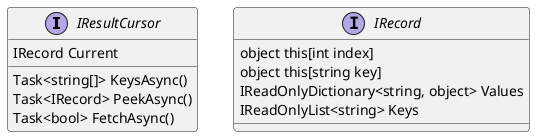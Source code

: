 @startuml IResultCursor
!theme vibrant

interface IResultCursor {
    IRecord Current
    Task<string[]> KeysAsync()
    Task<IRecord> PeekAsync()
    Task<bool> FetchAsync()
}

interface IRecord {
    object this[int index]
    object this[string key]
    IReadOnlyDictionary<string, object> Values
    IReadOnlyList<string> Keys
}

@enduml